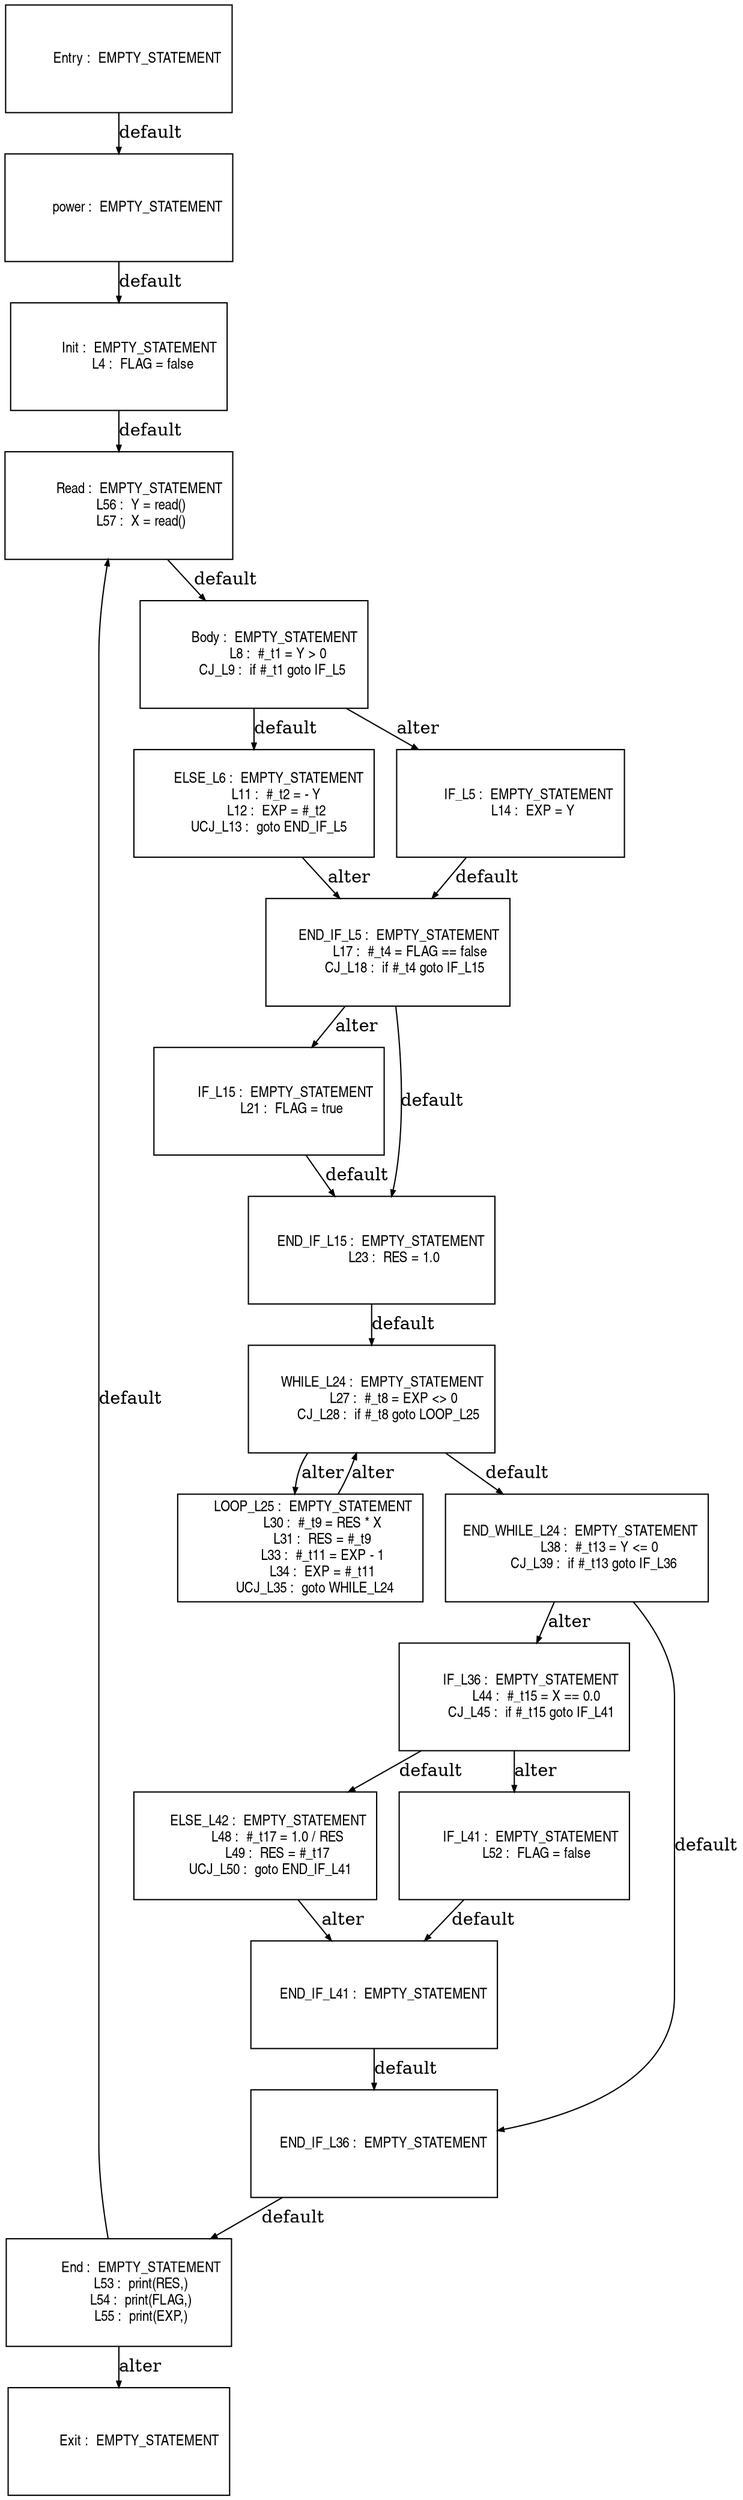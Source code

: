 digraph G {
  ranksep=.25;
  edge [arrowsize=.5]
  node [shape=rectangle, fontname="ArialNarrow",
        fontsize=12,  height=1.2];
  "          power :  EMPTY_STATEMENT
"; "           Init :  EMPTY_STATEMENT
             L4 :  FLAG = false
"; "           Body :  EMPTY_STATEMENT
             L8 :  #_t1 = Y > 0
          CJ_L9 :  if #_t1 goto IF_L5
"; "        ELSE_L6 :  EMPTY_STATEMENT
            L11 :  #_t2 = - Y
            L12 :  EXP = #_t2
        UCJ_L13 :  goto END_IF_L5
"; "          IF_L5 :  EMPTY_STATEMENT
            L14 :  EXP = Y
"; "      END_IF_L5 :  EMPTY_STATEMENT
            L17 :  #_t4 = FLAG == false
         CJ_L18 :  if #_t4 goto IF_L15
"; "         IF_L15 :  EMPTY_STATEMENT
            L21 :  FLAG = true
"; "     END_IF_L15 :  EMPTY_STATEMENT
            L23 :  RES = 1.0
"; "      WHILE_L24 :  EMPTY_STATEMENT
            L27 :  #_t8 = EXP <> 0
         CJ_L28 :  if #_t8 goto LOOP_L25
"; "       LOOP_L25 :  EMPTY_STATEMENT
            L30 :  #_t9 = RES * X
            L31 :  RES = #_t9
            L33 :  #_t11 = EXP - 1
            L34 :  EXP = #_t11
        UCJ_L35 :  goto WHILE_L24
"; "  END_WHILE_L24 :  EMPTY_STATEMENT
            L38 :  #_t13 = Y <= 0
         CJ_L39 :  if #_t13 goto IF_L36
"; "         IF_L36 :  EMPTY_STATEMENT
            L44 :  #_t15 = X == 0.0
         CJ_L45 :  if #_t15 goto IF_L41
"; "       ELSE_L42 :  EMPTY_STATEMENT
            L48 :  #_t17 = 1.0 / RES
            L49 :  RES = #_t17
        UCJ_L50 :  goto END_IF_L41
"; "         IF_L41 :  EMPTY_STATEMENT
            L52 :  FLAG = false
"; "     END_IF_L41 :  EMPTY_STATEMENT
"; "     END_IF_L36 :  EMPTY_STATEMENT
"; "          Entry :  EMPTY_STATEMENT
"; "            End :  EMPTY_STATEMENT
            L53 :  print(RES,)
            L54 :  print(FLAG,)
            L55 :  print(EXP,)
"; "           Read :  EMPTY_STATEMENT
            L56 :  Y = read()
            L57 :  X = read()
"; "           Exit :  EMPTY_STATEMENT
"; 
  "          power :  EMPTY_STATEMENT
" -> "           Init :  EMPTY_STATEMENT
             L4 :  FLAG = false
"  [label="default"];
  "           Init :  EMPTY_STATEMENT
             L4 :  FLAG = false
" -> "           Read :  EMPTY_STATEMENT
            L56 :  Y = read()
            L57 :  X = read()
"  [label="default"];
  "           Body :  EMPTY_STATEMENT
             L8 :  #_t1 = Y > 0
          CJ_L9 :  if #_t1 goto IF_L5
" -> "        ELSE_L6 :  EMPTY_STATEMENT
            L11 :  #_t2 = - Y
            L12 :  EXP = #_t2
        UCJ_L13 :  goto END_IF_L5
"  [label="default"];
  "           Body :  EMPTY_STATEMENT
             L8 :  #_t1 = Y > 0
          CJ_L9 :  if #_t1 goto IF_L5
" -> "          IF_L5 :  EMPTY_STATEMENT
            L14 :  EXP = Y
"  [label="alter"];
  "        ELSE_L6 :  EMPTY_STATEMENT
            L11 :  #_t2 = - Y
            L12 :  EXP = #_t2
        UCJ_L13 :  goto END_IF_L5
" -> "      END_IF_L5 :  EMPTY_STATEMENT
            L17 :  #_t4 = FLAG == false
         CJ_L18 :  if #_t4 goto IF_L15
"  [label="alter"];
  "          IF_L5 :  EMPTY_STATEMENT
            L14 :  EXP = Y
" -> "      END_IF_L5 :  EMPTY_STATEMENT
            L17 :  #_t4 = FLAG == false
         CJ_L18 :  if #_t4 goto IF_L15
"  [label="default"];
  "      END_IF_L5 :  EMPTY_STATEMENT
            L17 :  #_t4 = FLAG == false
         CJ_L18 :  if #_t4 goto IF_L15
" -> "     END_IF_L15 :  EMPTY_STATEMENT
            L23 :  RES = 1.0
"  [label="default"];
  "      END_IF_L5 :  EMPTY_STATEMENT
            L17 :  #_t4 = FLAG == false
         CJ_L18 :  if #_t4 goto IF_L15
" -> "         IF_L15 :  EMPTY_STATEMENT
            L21 :  FLAG = true
"  [label="alter"];
  "         IF_L15 :  EMPTY_STATEMENT
            L21 :  FLAG = true
" -> "     END_IF_L15 :  EMPTY_STATEMENT
            L23 :  RES = 1.0
"  [label="default"];
  "     END_IF_L15 :  EMPTY_STATEMENT
            L23 :  RES = 1.0
" -> "      WHILE_L24 :  EMPTY_STATEMENT
            L27 :  #_t8 = EXP <> 0
         CJ_L28 :  if #_t8 goto LOOP_L25
"  [label="default"];
  "      WHILE_L24 :  EMPTY_STATEMENT
            L27 :  #_t8 = EXP <> 0
         CJ_L28 :  if #_t8 goto LOOP_L25
" -> "  END_WHILE_L24 :  EMPTY_STATEMENT
            L38 :  #_t13 = Y <= 0
         CJ_L39 :  if #_t13 goto IF_L36
"  [label="default"];
  "      WHILE_L24 :  EMPTY_STATEMENT
            L27 :  #_t8 = EXP <> 0
         CJ_L28 :  if #_t8 goto LOOP_L25
" -> "       LOOP_L25 :  EMPTY_STATEMENT
            L30 :  #_t9 = RES * X
            L31 :  RES = #_t9
            L33 :  #_t11 = EXP - 1
            L34 :  EXP = #_t11
        UCJ_L35 :  goto WHILE_L24
"  [label="alter"];
  "       LOOP_L25 :  EMPTY_STATEMENT
            L30 :  #_t9 = RES * X
            L31 :  RES = #_t9
            L33 :  #_t11 = EXP - 1
            L34 :  EXP = #_t11
        UCJ_L35 :  goto WHILE_L24
" -> "      WHILE_L24 :  EMPTY_STATEMENT
            L27 :  #_t8 = EXP <> 0
         CJ_L28 :  if #_t8 goto LOOP_L25
"  [label="alter"];
  "  END_WHILE_L24 :  EMPTY_STATEMENT
            L38 :  #_t13 = Y <= 0
         CJ_L39 :  if #_t13 goto IF_L36
" -> "     END_IF_L36 :  EMPTY_STATEMENT
"  [label="default"];
  "  END_WHILE_L24 :  EMPTY_STATEMENT
            L38 :  #_t13 = Y <= 0
         CJ_L39 :  if #_t13 goto IF_L36
" -> "         IF_L36 :  EMPTY_STATEMENT
            L44 :  #_t15 = X == 0.0
         CJ_L45 :  if #_t15 goto IF_L41
"  [label="alter"];
  "         IF_L36 :  EMPTY_STATEMENT
            L44 :  #_t15 = X == 0.0
         CJ_L45 :  if #_t15 goto IF_L41
" -> "       ELSE_L42 :  EMPTY_STATEMENT
            L48 :  #_t17 = 1.0 / RES
            L49 :  RES = #_t17
        UCJ_L50 :  goto END_IF_L41
"  [label="default"];
  "         IF_L36 :  EMPTY_STATEMENT
            L44 :  #_t15 = X == 0.0
         CJ_L45 :  if #_t15 goto IF_L41
" -> "         IF_L41 :  EMPTY_STATEMENT
            L52 :  FLAG = false
"  [label="alter"];
  "       ELSE_L42 :  EMPTY_STATEMENT
            L48 :  #_t17 = 1.0 / RES
            L49 :  RES = #_t17
        UCJ_L50 :  goto END_IF_L41
" -> "     END_IF_L41 :  EMPTY_STATEMENT
"  [label="alter"];
  "         IF_L41 :  EMPTY_STATEMENT
            L52 :  FLAG = false
" -> "     END_IF_L41 :  EMPTY_STATEMENT
"  [label="default"];
  "     END_IF_L41 :  EMPTY_STATEMENT
" -> "     END_IF_L36 :  EMPTY_STATEMENT
"  [label="default"];
  "     END_IF_L36 :  EMPTY_STATEMENT
" -> "            End :  EMPTY_STATEMENT
            L53 :  print(RES,)
            L54 :  print(FLAG,)
            L55 :  print(EXP,)
"  [label="default"];
  "          Entry :  EMPTY_STATEMENT
" -> "          power :  EMPTY_STATEMENT
"  [label="default"];
  "            End :  EMPTY_STATEMENT
            L53 :  print(RES,)
            L54 :  print(FLAG,)
            L55 :  print(EXP,)
" -> "           Read :  EMPTY_STATEMENT
            L56 :  Y = read()
            L57 :  X = read()
"  [label="default"];
  "            End :  EMPTY_STATEMENT
            L53 :  print(RES,)
            L54 :  print(FLAG,)
            L55 :  print(EXP,)
" -> "           Exit :  EMPTY_STATEMENT
"  [label="alter"];
  "           Read :  EMPTY_STATEMENT
            L56 :  Y = read()
            L57 :  X = read()
" -> "           Body :  EMPTY_STATEMENT
             L8 :  #_t1 = Y > 0
          CJ_L9 :  if #_t1 goto IF_L5
"  [label="default"];
}
